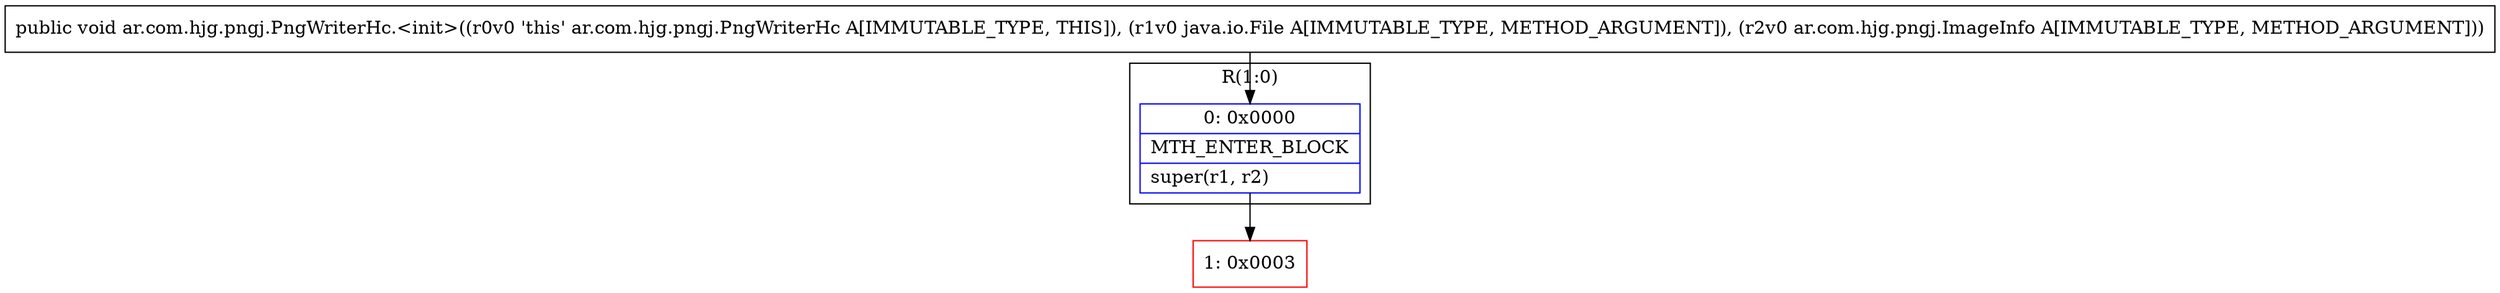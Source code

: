 digraph "CFG forar.com.hjg.pngj.PngWriterHc.\<init\>(Ljava\/io\/File;Lar\/com\/hjg\/pngj\/ImageInfo;)V" {
subgraph cluster_Region_351733214 {
label = "R(1:0)";
node [shape=record,color=blue];
Node_0 [shape=record,label="{0\:\ 0x0000|MTH_ENTER_BLOCK\l|super(r1, r2)\l}"];
}
Node_1 [shape=record,color=red,label="{1\:\ 0x0003}"];
MethodNode[shape=record,label="{public void ar.com.hjg.pngj.PngWriterHc.\<init\>((r0v0 'this' ar.com.hjg.pngj.PngWriterHc A[IMMUTABLE_TYPE, THIS]), (r1v0 java.io.File A[IMMUTABLE_TYPE, METHOD_ARGUMENT]), (r2v0 ar.com.hjg.pngj.ImageInfo A[IMMUTABLE_TYPE, METHOD_ARGUMENT])) }"];
MethodNode -> Node_0;
Node_0 -> Node_1;
}

